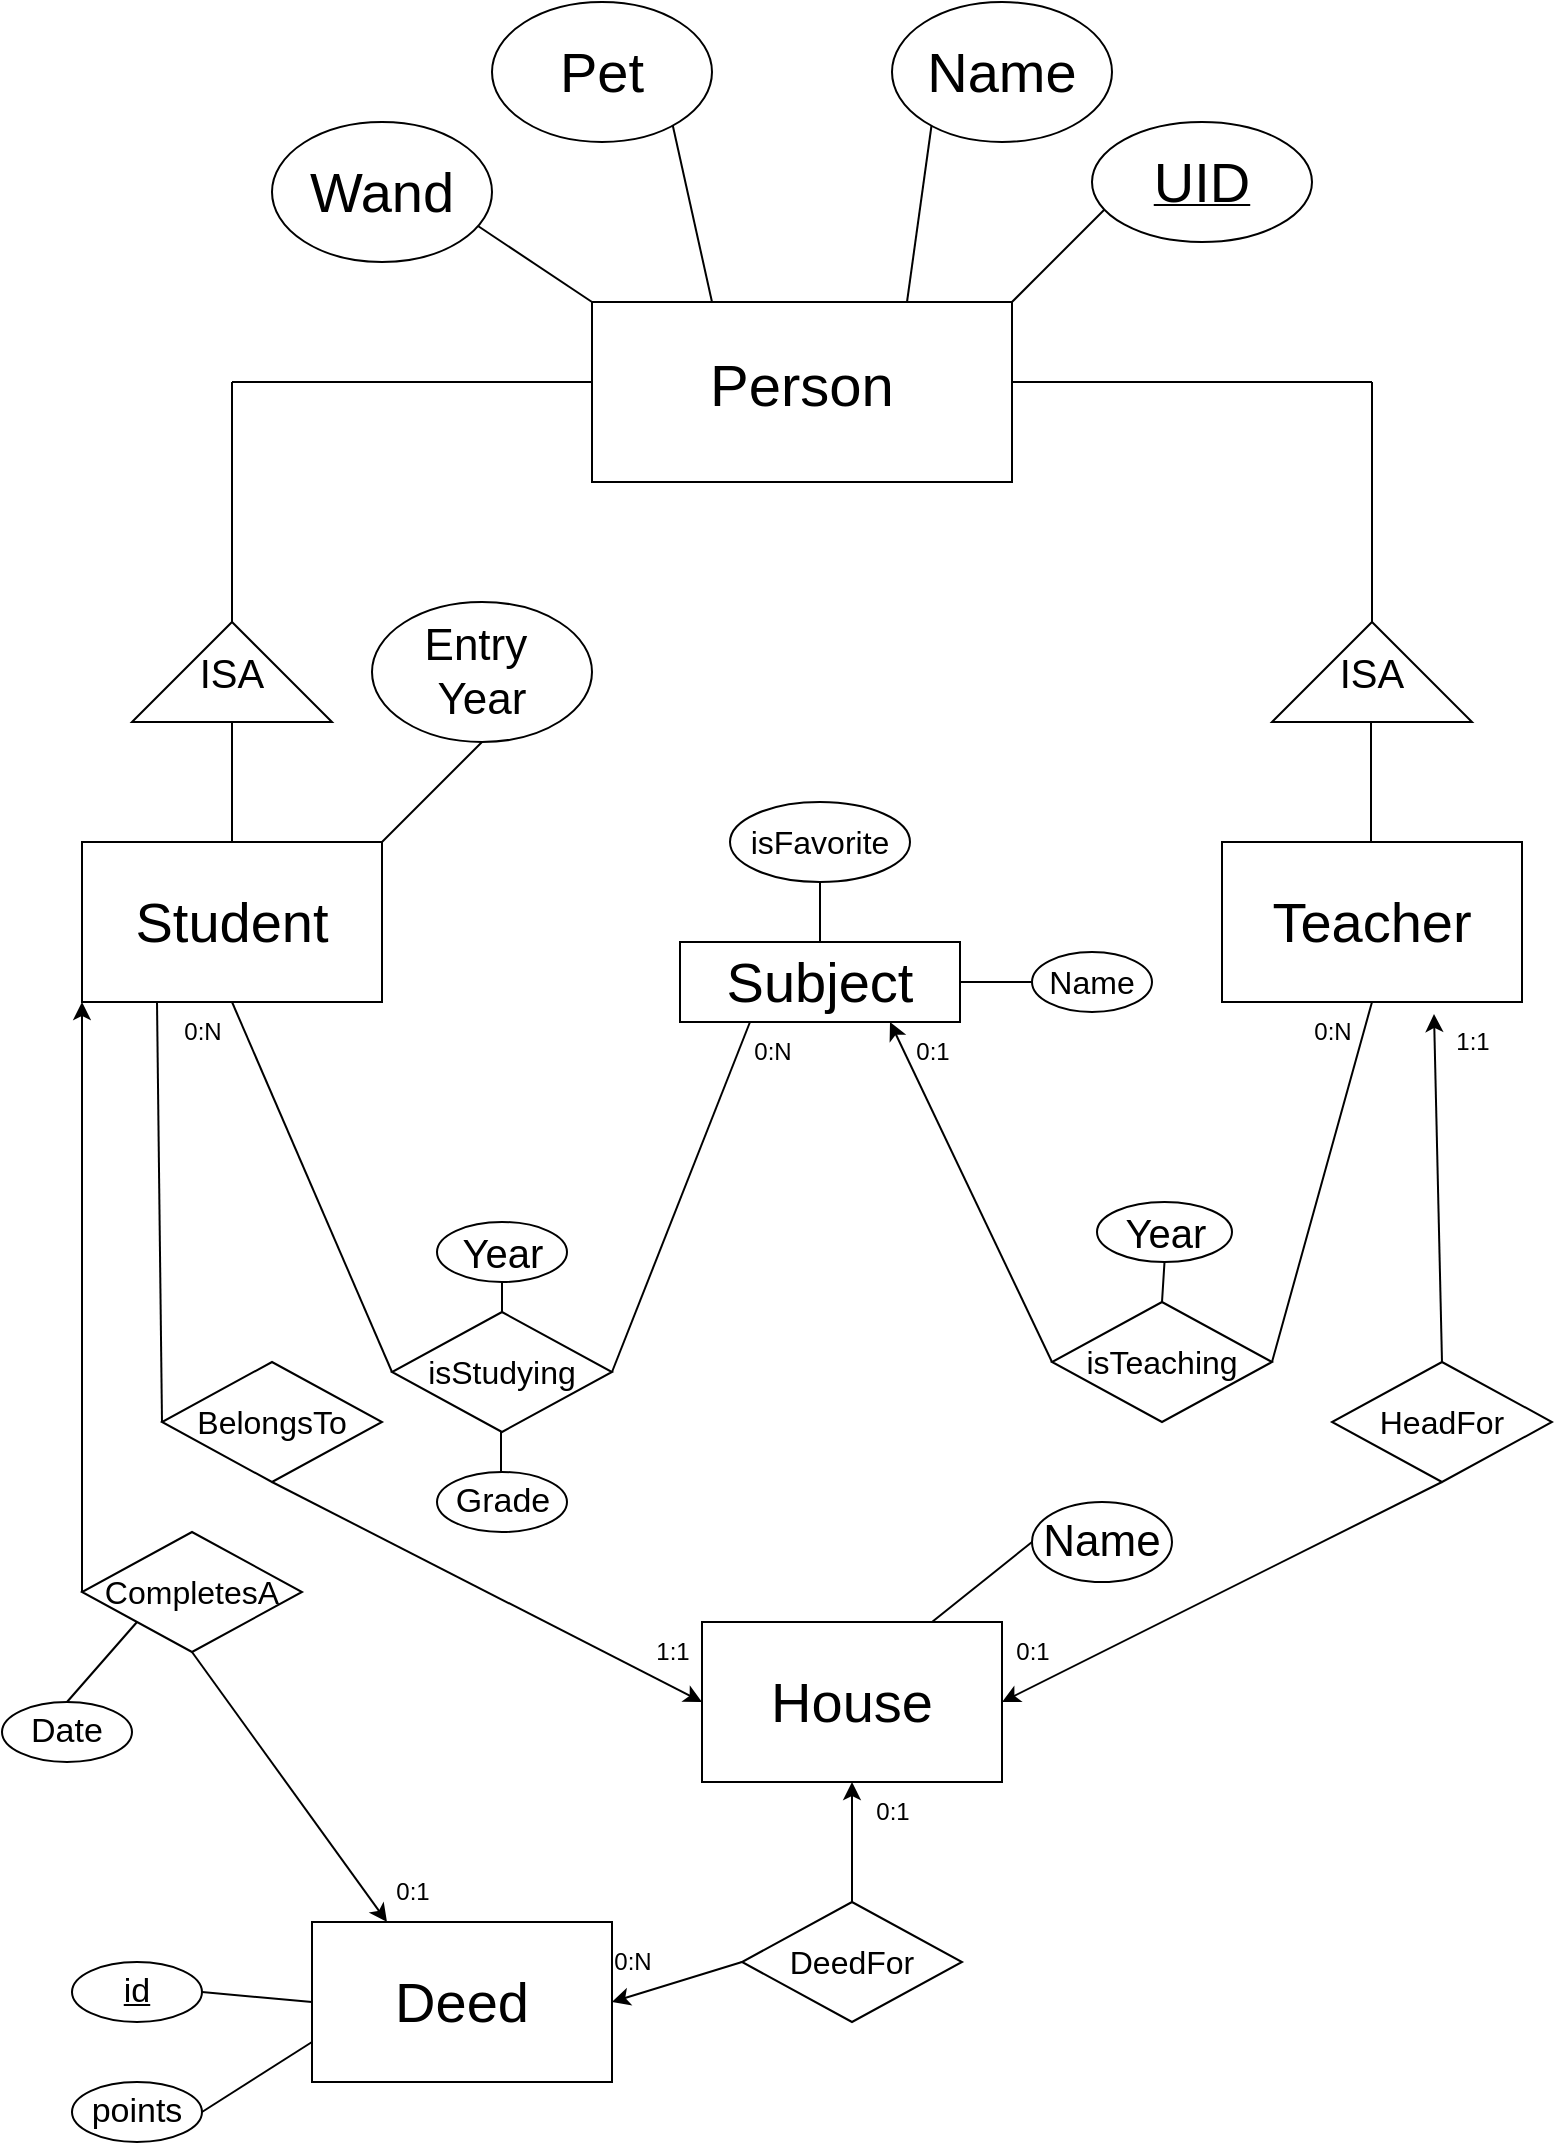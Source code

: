 <mxfile version="28.2.1">
  <diagram name="Page-1" id="wAsHe6x8NOMHR-FiojJh">
    <mxGraphModel dx="921" dy="596" grid="1" gridSize="10" guides="1" tooltips="1" connect="1" arrows="1" fold="1" page="1" pageScale="1" pageWidth="827" pageHeight="1169" math="0" shadow="0">
      <root>
        <mxCell id="0" />
        <mxCell id="1" parent="0" />
        <mxCell id="4F_UYYIf28MU5tTgGBiB-3" value="&lt;div style=&quot;line-height: 230%;&quot;&gt;&lt;font style=&quot;font-size: 29px;&quot;&gt;Person&lt;/font&gt;&lt;/div&gt;" style="rounded=0;whiteSpace=wrap;html=1;" parent="1" vertex="1">
          <mxGeometry x="300" y="200" width="210" height="90" as="geometry" />
        </mxCell>
        <mxCell id="4F_UYYIf28MU5tTgGBiB-6" value="" style="endArrow=none;html=1;rounded=0;" parent="1" edge="1">
          <mxGeometry width="50" height="50" relative="1" as="geometry">
            <mxPoint x="510" y="200" as="sourcePoint" />
            <mxPoint x="560" y="150" as="targetPoint" />
          </mxGeometry>
        </mxCell>
        <mxCell id="4F_UYYIf28MU5tTgGBiB-7" value="&lt;u&gt;&lt;font style=&quot;font-size: 28px;&quot;&gt;UID&lt;/font&gt;&lt;/u&gt;" style="ellipse;whiteSpace=wrap;html=1;" parent="1" vertex="1">
          <mxGeometry x="550" y="110" width="110" height="60" as="geometry" />
        </mxCell>
        <mxCell id="4F_UYYIf28MU5tTgGBiB-9" value="" style="endArrow=none;html=1;rounded=0;exitX=0.75;exitY=0;exitDx=0;exitDy=0;" parent="1" source="4F_UYYIf28MU5tTgGBiB-3" edge="1">
          <mxGeometry width="50" height="50" relative="1" as="geometry">
            <mxPoint x="390" y="260" as="sourcePoint" />
            <mxPoint x="470" y="110" as="targetPoint" />
          </mxGeometry>
        </mxCell>
        <mxCell id="4F_UYYIf28MU5tTgGBiB-10" value="&lt;font style=&quot;font-size: 28px;&quot;&gt;Name&lt;/font&gt;" style="ellipse;whiteSpace=wrap;html=1;" parent="1" vertex="1">
          <mxGeometry x="450" y="50" width="110" height="70" as="geometry" />
        </mxCell>
        <mxCell id="4F_UYYIf28MU5tTgGBiB-11" value="" style="endArrow=none;html=1;rounded=0;exitX=0.75;exitY=0;exitDx=0;exitDy=0;" parent="1" edge="1">
          <mxGeometry width="50" height="50" relative="1" as="geometry">
            <mxPoint x="360" y="200" as="sourcePoint" />
            <mxPoint x="340" y="110" as="targetPoint" />
          </mxGeometry>
        </mxCell>
        <mxCell id="4F_UYYIf28MU5tTgGBiB-12" value="&lt;font style=&quot;font-size: 28px;&quot;&gt;Pet&lt;/font&gt;" style="ellipse;whiteSpace=wrap;html=1;" parent="1" vertex="1">
          <mxGeometry x="250" y="50" width="110" height="70" as="geometry" />
        </mxCell>
        <mxCell id="4F_UYYIf28MU5tTgGBiB-13" value="" style="endArrow=none;html=1;rounded=0;exitX=0.75;exitY=0;exitDx=0;exitDy=0;" parent="1" edge="1">
          <mxGeometry width="50" height="50" relative="1" as="geometry">
            <mxPoint x="300" y="200" as="sourcePoint" />
            <mxPoint x="240" y="160" as="targetPoint" />
          </mxGeometry>
        </mxCell>
        <mxCell id="4F_UYYIf28MU5tTgGBiB-15" value="&lt;span style=&quot;font-size: 28px;&quot;&gt;Wand&lt;/span&gt;" style="ellipse;whiteSpace=wrap;html=1;" parent="1" vertex="1">
          <mxGeometry x="140" y="110" width="110" height="70" as="geometry" />
        </mxCell>
        <mxCell id="4F_UYYIf28MU5tTgGBiB-16" value="" style="endArrow=none;html=1;rounded=0;" parent="1" edge="1">
          <mxGeometry width="50" height="50" relative="1" as="geometry">
            <mxPoint x="120" y="240" as="sourcePoint" />
            <mxPoint x="300" y="240" as="targetPoint" />
          </mxGeometry>
        </mxCell>
        <mxCell id="4F_UYYIf28MU5tTgGBiB-17" value="" style="endArrow=none;html=1;rounded=0;" parent="1" edge="1">
          <mxGeometry width="50" height="50" relative="1" as="geometry">
            <mxPoint x="120" y="400" as="sourcePoint" />
            <mxPoint x="120" y="240" as="targetPoint" />
          </mxGeometry>
        </mxCell>
        <mxCell id="4F_UYYIf28MU5tTgGBiB-18" value="&lt;font style=&quot;line-height: 180%; font-size: 20px;&quot;&gt;ISA&lt;/font&gt;" style="triangle;whiteSpace=wrap;html=1;direction=north;" parent="1" vertex="1">
          <mxGeometry x="70" y="360" width="100" height="50" as="geometry" />
        </mxCell>
        <mxCell id="4F_UYYIf28MU5tTgGBiB-20" value="" style="endArrow=none;html=1;rounded=0;" parent="1" edge="1">
          <mxGeometry width="50" height="50" relative="1" as="geometry">
            <mxPoint x="120" y="470" as="sourcePoint" />
            <mxPoint x="120" y="410" as="targetPoint" />
          </mxGeometry>
        </mxCell>
        <mxCell id="4F_UYYIf28MU5tTgGBiB-21" value="&lt;font style=&quot;font-size: 28px;&quot;&gt;Student&lt;/font&gt;" style="rounded=0;whiteSpace=wrap;html=1;" parent="1" vertex="1">
          <mxGeometry x="45" y="470" width="150" height="80" as="geometry" />
        </mxCell>
        <mxCell id="4F_UYYIf28MU5tTgGBiB-22" value="" style="endArrow=none;html=1;rounded=0;" parent="1" edge="1">
          <mxGeometry width="50" height="50" relative="1" as="geometry">
            <mxPoint x="195" y="470" as="sourcePoint" />
            <mxPoint x="245" y="420" as="targetPoint" />
          </mxGeometry>
        </mxCell>
        <mxCell id="4F_UYYIf28MU5tTgGBiB-23" value="&lt;font style=&quot;font-size: 22px;&quot;&gt;Entry&amp;nbsp;&lt;/font&gt;&lt;div&gt;&lt;font style=&quot;font-size: 22px;&quot;&gt;Year&lt;/font&gt;&lt;/div&gt;" style="ellipse;whiteSpace=wrap;html=1;" parent="1" vertex="1">
          <mxGeometry x="190" y="350" width="110" height="70" as="geometry" />
        </mxCell>
        <mxCell id="4F_UYYIf28MU5tTgGBiB-24" value="" style="endArrow=none;html=1;rounded=0;" parent="1" edge="1">
          <mxGeometry width="50" height="50" relative="1" as="geometry">
            <mxPoint x="510" y="240" as="sourcePoint" />
            <mxPoint x="690" y="240" as="targetPoint" />
          </mxGeometry>
        </mxCell>
        <mxCell id="4F_UYYIf28MU5tTgGBiB-25" value="" style="endArrow=none;html=1;rounded=0;" parent="1" edge="1">
          <mxGeometry width="50" height="50" relative="1" as="geometry">
            <mxPoint x="690" y="400" as="sourcePoint" />
            <mxPoint x="690" y="240" as="targetPoint" />
          </mxGeometry>
        </mxCell>
        <mxCell id="4F_UYYIf28MU5tTgGBiB-26" value="&lt;font style=&quot;line-height: 180%; font-size: 20px;&quot;&gt;ISA&lt;/font&gt;" style="triangle;whiteSpace=wrap;html=1;direction=north;" parent="1" vertex="1">
          <mxGeometry x="640" y="360" width="100" height="50" as="geometry" />
        </mxCell>
        <mxCell id="4F_UYYIf28MU5tTgGBiB-29" value="" style="endArrow=none;html=1;rounded=0;" parent="1" edge="1">
          <mxGeometry width="50" height="50" relative="1" as="geometry">
            <mxPoint x="689.5" y="470" as="sourcePoint" />
            <mxPoint x="689.5" y="410" as="targetPoint" />
          </mxGeometry>
        </mxCell>
        <mxCell id="4F_UYYIf28MU5tTgGBiB-30" value="&lt;font style=&quot;font-size: 28px;&quot;&gt;Teacher&lt;/font&gt;" style="rounded=0;whiteSpace=wrap;html=1;" parent="1" vertex="1">
          <mxGeometry x="615" y="470" width="150" height="80" as="geometry" />
        </mxCell>
        <mxCell id="4F_UYYIf28MU5tTgGBiB-31" value="&lt;font style=&quot;font-size: 28px;&quot;&gt;House&lt;/font&gt;" style="rounded=0;whiteSpace=wrap;html=1;" parent="1" vertex="1">
          <mxGeometry x="355" y="860" width="150" height="80" as="geometry" />
        </mxCell>
        <mxCell id="4F_UYYIf28MU5tTgGBiB-32" value="" style="endArrow=none;html=1;rounded=0;entryX=0;entryY=0.5;entryDx=0;entryDy=0;" parent="1" target="4F_UYYIf28MU5tTgGBiB-33" edge="1">
          <mxGeometry width="50" height="50" relative="1" as="geometry">
            <mxPoint x="470" y="860" as="sourcePoint" />
            <mxPoint x="520" y="810" as="targetPoint" />
          </mxGeometry>
        </mxCell>
        <mxCell id="4F_UYYIf28MU5tTgGBiB-33" value="&lt;span style=&quot;font-size: 22px;&quot;&gt;Name&lt;/span&gt;" style="ellipse;whiteSpace=wrap;html=1;" parent="1" vertex="1">
          <mxGeometry x="520" y="800" width="70" height="40" as="geometry" />
        </mxCell>
        <mxCell id="4F_UYYIf28MU5tTgGBiB-34" value="&lt;font style=&quot;font-size: 16px;&quot;&gt;BelongsTo&lt;/font&gt;" style="rhombus;whiteSpace=wrap;html=1;" parent="1" vertex="1">
          <mxGeometry x="85" y="730" width="110" height="60" as="geometry" />
        </mxCell>
        <mxCell id="4F_UYYIf28MU5tTgGBiB-35" value="" style="endArrow=none;html=1;rounded=0;entryX=0;entryY=0.5;entryDx=0;entryDy=0;exitX=0.25;exitY=1;exitDx=0;exitDy=0;" parent="1" source="4F_UYYIf28MU5tTgGBiB-21" target="4F_UYYIf28MU5tTgGBiB-34" edge="1">
          <mxGeometry width="50" height="50" relative="1" as="geometry">
            <mxPoint x="200" y="520" as="sourcePoint" />
            <mxPoint x="240" y="470" as="targetPoint" />
          </mxGeometry>
        </mxCell>
        <mxCell id="4F_UYYIf28MU5tTgGBiB-37" value="" style="endArrow=classic;html=1;rounded=0;entryX=0;entryY=0.5;entryDx=0;entryDy=0;exitX=0.5;exitY=1;exitDx=0;exitDy=0;" parent="1" source="4F_UYYIf28MU5tTgGBiB-34" target="4F_UYYIf28MU5tTgGBiB-31" edge="1">
          <mxGeometry width="50" height="50" relative="1" as="geometry">
            <mxPoint x="195" y="760" as="sourcePoint" />
            <mxPoint x="414" y="880" as="targetPoint" />
          </mxGeometry>
        </mxCell>
        <mxCell id="4F_UYYIf28MU5tTgGBiB-38" value="1:1" style="text;html=1;align=center;verticalAlign=middle;resizable=0;points=[];autosize=1;strokeColor=none;fillColor=none;" parent="1" vertex="1">
          <mxGeometry x="320" y="860" width="40" height="30" as="geometry" />
        </mxCell>
        <mxCell id="4F_UYYIf28MU5tTgGBiB-39" value="0:N" style="text;html=1;align=center;verticalAlign=middle;resizable=0;points=[];autosize=1;strokeColor=none;fillColor=none;" parent="1" vertex="1">
          <mxGeometry x="85" y="550" width="40" height="30" as="geometry" />
        </mxCell>
        <mxCell id="4F_UYYIf28MU5tTgGBiB-40" value="&lt;font style=&quot;font-size: 16px;&quot;&gt;HeadFor&lt;/font&gt;" style="rhombus;whiteSpace=wrap;html=1;" parent="1" vertex="1">
          <mxGeometry x="670" y="730" width="110" height="60" as="geometry" />
        </mxCell>
        <mxCell id="4F_UYYIf28MU5tTgGBiB-44" value="" style="endArrow=classic;html=1;rounded=0;entryX=0.025;entryY=0.033;entryDx=0;entryDy=0;entryPerimeter=0;exitX=0.5;exitY=0;exitDx=0;exitDy=0;" parent="1" source="4F_UYYIf28MU5tTgGBiB-40" target="4F_UYYIf28MU5tTgGBiB-45" edge="1">
          <mxGeometry width="50" height="50" relative="1" as="geometry">
            <mxPoint x="719.997" y="737.5" as="sourcePoint" />
            <mxPoint x="689.58" y="555" as="targetPoint" />
          </mxGeometry>
        </mxCell>
        <mxCell id="4F_UYYIf28MU5tTgGBiB-45" value="1:1" style="text;html=1;align=center;verticalAlign=middle;resizable=0;points=[];autosize=1;strokeColor=none;fillColor=none;" parent="1" vertex="1">
          <mxGeometry x="720" y="555" width="40" height="30" as="geometry" />
        </mxCell>
        <mxCell id="4F_UYYIf28MU5tTgGBiB-47" value="" style="endArrow=classic;html=1;rounded=0;entryX=1;entryY=0.5;entryDx=0;entryDy=0;exitX=0.5;exitY=1;exitDx=0;exitDy=0;" parent="1" source="4F_UYYIf28MU5tTgGBiB-40" target="4F_UYYIf28MU5tTgGBiB-31" edge="1">
          <mxGeometry width="50" height="50" relative="1" as="geometry">
            <mxPoint x="450" y="520" as="sourcePoint" />
            <mxPoint x="495" y="450" as="targetPoint" />
          </mxGeometry>
        </mxCell>
        <mxCell id="4F_UYYIf28MU5tTgGBiB-48" value="0:1" style="text;html=1;align=center;verticalAlign=middle;resizable=0;points=[];autosize=1;strokeColor=none;fillColor=none;" parent="1" vertex="1">
          <mxGeometry x="500" y="860" width="40" height="30" as="geometry" />
        </mxCell>
        <mxCell id="4F_UYYIf28MU5tTgGBiB-50" value="&lt;font style=&quot;font-size: 28px;&quot;&gt;Subject&lt;/font&gt;" style="rounded=0;whiteSpace=wrap;html=1;" parent="1" vertex="1">
          <mxGeometry x="344" y="520" width="140" height="40" as="geometry" />
        </mxCell>
        <mxCell id="4F_UYYIf28MU5tTgGBiB-51" value="" style="endArrow=none;html=1;rounded=0;exitX=0.5;exitY=1;exitDx=0;exitDy=0;entryX=0;entryY=0.5;entryDx=0;entryDy=0;" parent="1" source="4F_UYYIf28MU5tTgGBiB-21" target="4F_UYYIf28MU5tTgGBiB-52" edge="1">
          <mxGeometry width="50" height="50" relative="1" as="geometry">
            <mxPoint x="240" y="550" as="sourcePoint" />
            <mxPoint x="200" y="620" as="targetPoint" />
          </mxGeometry>
        </mxCell>
        <mxCell id="4F_UYYIf28MU5tTgGBiB-52" value="&lt;font style=&quot;font-size: 16px;&quot;&gt;isStudying&lt;/font&gt;" style="rhombus;whiteSpace=wrap;html=1;" parent="1" vertex="1">
          <mxGeometry x="200" y="705" width="110" height="60" as="geometry" />
        </mxCell>
        <mxCell id="4F_UYYIf28MU5tTgGBiB-53" value="&lt;font style=&quot;font-size: 20px;&quot;&gt;Year&lt;/font&gt;" style="ellipse;whiteSpace=wrap;html=1;" parent="1" vertex="1">
          <mxGeometry x="222.5" y="660" width="65" height="30" as="geometry" />
        </mxCell>
        <mxCell id="4F_UYYIf28MU5tTgGBiB-54" value="" style="endArrow=none;html=1;rounded=0;exitX=0.5;exitY=1;exitDx=0;exitDy=0;entryX=0.5;entryY=0;entryDx=0;entryDy=0;" parent="1" source="4F_UYYIf28MU5tTgGBiB-53" target="4F_UYYIf28MU5tTgGBiB-52" edge="1">
          <mxGeometry width="50" height="50" relative="1" as="geometry">
            <mxPoint x="380" y="735" as="sourcePoint" />
            <mxPoint x="430" y="685" as="targetPoint" />
          </mxGeometry>
        </mxCell>
        <mxCell id="4F_UYYIf28MU5tTgGBiB-55" value="" style="endArrow=none;html=1;rounded=0;exitX=0.5;exitY=1;exitDx=0;exitDy=0;entryX=0.5;entryY=0;entryDx=0;entryDy=0;" parent="1" edge="1">
          <mxGeometry width="50" height="50" relative="1" as="geometry">
            <mxPoint x="254.5" y="765" as="sourcePoint" />
            <mxPoint x="254.5" y="795" as="targetPoint" />
          </mxGeometry>
        </mxCell>
        <mxCell id="4F_UYYIf28MU5tTgGBiB-56" value="&lt;font style=&quot;font-size: 17px;&quot;&gt;Grade&lt;/font&gt;" style="ellipse;whiteSpace=wrap;html=1;" parent="1" vertex="1">
          <mxGeometry x="222.5" y="785" width="65" height="30" as="geometry" />
        </mxCell>
        <mxCell id="4F_UYYIf28MU5tTgGBiB-57" value="" style="endArrow=none;html=1;rounded=0;entryX=0.25;entryY=1;entryDx=0;entryDy=0;exitX=1;exitY=0.5;exitDx=0;exitDy=0;" parent="1" source="4F_UYYIf28MU5tTgGBiB-52" target="4F_UYYIf28MU5tTgGBiB-50" edge="1">
          <mxGeometry width="50" height="50" relative="1" as="geometry">
            <mxPoint x="260" y="660" as="sourcePoint" />
            <mxPoint x="310" y="610" as="targetPoint" />
          </mxGeometry>
        </mxCell>
        <mxCell id="4F_UYYIf28MU5tTgGBiB-58" value="0:N" style="text;html=1;align=center;verticalAlign=middle;resizable=0;points=[];autosize=1;strokeColor=none;fillColor=none;" parent="1" vertex="1">
          <mxGeometry x="370" y="560" width="40" height="30" as="geometry" />
        </mxCell>
        <mxCell id="4F_UYYIf28MU5tTgGBiB-61" style="edgeStyle=orthogonalEdgeStyle;rounded=0;orthogonalLoop=1;jettySize=auto;html=1;exitX=0.5;exitY=1;exitDx=0;exitDy=0;" parent="1" source="4F_UYYIf28MU5tTgGBiB-33" target="4F_UYYIf28MU5tTgGBiB-33" edge="1">
          <mxGeometry relative="1" as="geometry" />
        </mxCell>
        <mxCell id="4F_UYYIf28MU5tTgGBiB-62" value="&lt;font style=&quot;font-size: 16px;&quot;&gt;Name&lt;/font&gt;" style="ellipse;whiteSpace=wrap;html=1;" parent="1" vertex="1">
          <mxGeometry x="520" y="525" width="60" height="30" as="geometry" />
        </mxCell>
        <mxCell id="4F_UYYIf28MU5tTgGBiB-66" value="" style="endArrow=none;html=1;rounded=0;exitX=1;exitY=0.5;exitDx=0;exitDy=0;entryX=0;entryY=0.5;entryDx=0;entryDy=0;" parent="1" source="4F_UYYIf28MU5tTgGBiB-50" target="4F_UYYIf28MU5tTgGBiB-62" edge="1">
          <mxGeometry width="50" height="50" relative="1" as="geometry">
            <mxPoint x="470" y="585" as="sourcePoint" />
            <mxPoint x="520" y="535" as="targetPoint" />
          </mxGeometry>
        </mxCell>
        <mxCell id="4F_UYYIf28MU5tTgGBiB-74" value="&lt;font style=&quot;font-size: 16px;&quot;&gt;isFavorite&lt;/font&gt;" style="ellipse;whiteSpace=wrap;html=1;" parent="1" vertex="1">
          <mxGeometry x="369" y="450" width="90" height="40" as="geometry" />
        </mxCell>
        <mxCell id="4F_UYYIf28MU5tTgGBiB-75" value="" style="endArrow=none;html=1;rounded=0;exitX=0.5;exitY=0;exitDx=0;exitDy=0;entryX=0.5;entryY=1;entryDx=0;entryDy=0;" parent="1" source="4F_UYYIf28MU5tTgGBiB-50" target="4F_UYYIf28MU5tTgGBiB-74" edge="1">
          <mxGeometry width="50" height="50" relative="1" as="geometry">
            <mxPoint x="429.5" y="660" as="sourcePoint" />
            <mxPoint x="429.5" y="605" as="targetPoint" />
          </mxGeometry>
        </mxCell>
        <mxCell id="4F_UYYIf28MU5tTgGBiB-77" value="" style="endArrow=none;html=1;rounded=0;exitX=0.5;exitY=1;exitDx=0;exitDy=0;entryX=1;entryY=0.5;entryDx=0;entryDy=0;" parent="1" source="4F_UYYIf28MU5tTgGBiB-30" target="4F_UYYIf28MU5tTgGBiB-78" edge="1">
          <mxGeometry width="50" height="50" relative="1" as="geometry">
            <mxPoint x="590" y="570" as="sourcePoint" />
            <mxPoint x="650" y="730" as="targetPoint" />
          </mxGeometry>
        </mxCell>
        <mxCell id="4F_UYYIf28MU5tTgGBiB-78" value="&lt;font style=&quot;font-size: 16px;&quot;&gt;isTeaching&lt;/font&gt;" style="rhombus;whiteSpace=wrap;html=1;" parent="1" vertex="1">
          <mxGeometry x="530" y="700" width="110" height="60" as="geometry" />
        </mxCell>
        <mxCell id="4F_UYYIf28MU5tTgGBiB-80" value="" style="endArrow=classic;html=1;rounded=0;exitX=0;exitY=0.5;exitDx=0;exitDy=0;entryX=0.75;entryY=1;entryDx=0;entryDy=0;" parent="1" source="4F_UYYIf28MU5tTgGBiB-78" target="4F_UYYIf28MU5tTgGBiB-50" edge="1">
          <mxGeometry width="50" height="50" relative="1" as="geometry">
            <mxPoint x="380" y="660" as="sourcePoint" />
            <mxPoint x="430" y="610" as="targetPoint" />
          </mxGeometry>
        </mxCell>
        <mxCell id="4F_UYYIf28MU5tTgGBiB-81" value="0:1" style="text;html=1;align=center;verticalAlign=middle;resizable=0;points=[];autosize=1;strokeColor=none;fillColor=none;" parent="1" vertex="1">
          <mxGeometry x="450" y="560" width="40" height="30" as="geometry" />
        </mxCell>
        <mxCell id="4F_UYYIf28MU5tTgGBiB-82" value="&lt;font style=&quot;font-size: 20px;&quot;&gt;Year&lt;/font&gt;" style="ellipse;whiteSpace=wrap;html=1;" parent="1" vertex="1">
          <mxGeometry x="552.5" y="650" width="67.5" height="30" as="geometry" />
        </mxCell>
        <mxCell id="4F_UYYIf28MU5tTgGBiB-84" value="0:N" style="text;html=1;align=center;verticalAlign=middle;resizable=0;points=[];autosize=1;strokeColor=none;fillColor=none;" parent="1" vertex="1">
          <mxGeometry x="650" y="550" width="40" height="30" as="geometry" />
        </mxCell>
        <mxCell id="4F_UYYIf28MU5tTgGBiB-86" value="" style="endArrow=classic;html=1;rounded=0;entryX=0;entryY=1;entryDx=0;entryDy=0;exitX=0;exitY=0.5;exitDx=0;exitDy=0;" parent="1" source="4F_UYYIf28MU5tTgGBiB-87" target="4F_UYYIf28MU5tTgGBiB-21" edge="1">
          <mxGeometry width="50" height="50" relative="1" as="geometry">
            <mxPoint x="45" y="850" as="sourcePoint" />
            <mxPoint x="430" y="770" as="targetPoint" />
          </mxGeometry>
        </mxCell>
        <mxCell id="4F_UYYIf28MU5tTgGBiB-87" value="&lt;font size=&quot;3&quot;&gt;CompletesA&lt;/font&gt;" style="rhombus;whiteSpace=wrap;html=1;" parent="1" vertex="1">
          <mxGeometry x="45" y="815" width="110" height="60" as="geometry" />
        </mxCell>
        <mxCell id="4F_UYYIf28MU5tTgGBiB-88" value="" style="endArrow=none;html=1;rounded=0;entryX=0;entryY=1;entryDx=0;entryDy=0;exitX=0.5;exitY=0;exitDx=0;exitDy=0;" parent="1" source="4F_UYYIf28MU5tTgGBiB-90" target="4F_UYYIf28MU5tTgGBiB-87" edge="1">
          <mxGeometry width="50" height="50" relative="1" as="geometry">
            <mxPoint x="50" y="890" as="sourcePoint" />
            <mxPoint x="50" y="910" as="targetPoint" />
          </mxGeometry>
        </mxCell>
        <mxCell id="4F_UYYIf28MU5tTgGBiB-90" value="&lt;font style=&quot;font-size: 17px;&quot;&gt;Date&lt;/font&gt;" style="ellipse;whiteSpace=wrap;html=1;" parent="1" vertex="1">
          <mxGeometry x="5" y="900" width="65" height="30" as="geometry" />
        </mxCell>
        <mxCell id="4F_UYYIf28MU5tTgGBiB-92" value="&lt;font style=&quot;font-size: 28px;&quot;&gt;Deed&lt;/font&gt;" style="rounded=0;whiteSpace=wrap;html=1;" parent="1" vertex="1">
          <mxGeometry x="160" y="1010" width="150" height="80" as="geometry" />
        </mxCell>
        <mxCell id="4F_UYYIf28MU5tTgGBiB-93" value="" style="endArrow=classic;html=1;rounded=0;exitX=0.5;exitY=1;exitDx=0;exitDy=0;entryX=0.25;entryY=0;entryDx=0;entryDy=0;" parent="1" source="4F_UYYIf28MU5tTgGBiB-87" target="4F_UYYIf28MU5tTgGBiB-92" edge="1">
          <mxGeometry width="50" height="50" relative="1" as="geometry">
            <mxPoint x="380" y="880" as="sourcePoint" />
            <mxPoint x="430" y="830" as="targetPoint" />
          </mxGeometry>
        </mxCell>
        <mxCell id="4F_UYYIf28MU5tTgGBiB-94" value="0:1" style="text;html=1;align=center;verticalAlign=middle;resizable=0;points=[];autosize=1;strokeColor=none;fillColor=none;" parent="1" vertex="1">
          <mxGeometry x="190" y="980" width="40" height="30" as="geometry" />
        </mxCell>
        <mxCell id="4F_UYYIf28MU5tTgGBiB-95" value="&lt;span style=&quot;font-size: 17px;&quot;&gt;&lt;u&gt;id&lt;/u&gt;&lt;/span&gt;" style="ellipse;whiteSpace=wrap;html=1;" parent="1" vertex="1">
          <mxGeometry x="40" y="1030" width="65" height="30" as="geometry" />
        </mxCell>
        <mxCell id="4F_UYYIf28MU5tTgGBiB-97" value="" style="endArrow=none;html=1;rounded=0;exitX=1;exitY=0.5;exitDx=0;exitDy=0;entryX=0;entryY=0.5;entryDx=0;entryDy=0;" parent="1" source="4F_UYYIf28MU5tTgGBiB-95" target="4F_UYYIf28MU5tTgGBiB-92" edge="1">
          <mxGeometry width="50" height="50" relative="1" as="geometry">
            <mxPoint x="380" y="980" as="sourcePoint" />
            <mxPoint x="430" y="930" as="targetPoint" />
          </mxGeometry>
        </mxCell>
        <mxCell id="4F_UYYIf28MU5tTgGBiB-98" value="&lt;span style=&quot;font-size: 17px;&quot;&gt;points&lt;/span&gt;" style="ellipse;whiteSpace=wrap;html=1;" parent="1" vertex="1">
          <mxGeometry x="40" y="1090" width="65" height="30" as="geometry" />
        </mxCell>
        <mxCell id="4F_UYYIf28MU5tTgGBiB-99" value="" style="endArrow=none;html=1;rounded=0;exitX=1;exitY=0.5;exitDx=0;exitDy=0;entryX=0;entryY=0.75;entryDx=0;entryDy=0;" parent="1" source="4F_UYYIf28MU5tTgGBiB-98" target="4F_UYYIf28MU5tTgGBiB-92" edge="1">
          <mxGeometry width="50" height="50" relative="1" as="geometry">
            <mxPoint x="120" y="1040" as="sourcePoint" />
            <mxPoint x="175" y="1045" as="targetPoint" />
          </mxGeometry>
        </mxCell>
        <mxCell id="4F_UYYIf28MU5tTgGBiB-100" value="&lt;font style=&quot;font-size: 16px;&quot;&gt;DeedFor&lt;/font&gt;" style="rhombus;whiteSpace=wrap;html=1;" parent="1" vertex="1">
          <mxGeometry x="375" y="1000" width="110" height="60" as="geometry" />
        </mxCell>
        <mxCell id="4F_UYYIf28MU5tTgGBiB-101" value="" style="endArrow=classic;html=1;rounded=0;exitX=0.5;exitY=0;exitDx=0;exitDy=0;entryX=0.5;entryY=1;entryDx=0;entryDy=0;" parent="1" source="4F_UYYIf28MU5tTgGBiB-100" target="4F_UYYIf28MU5tTgGBiB-31" edge="1">
          <mxGeometry width="50" height="50" relative="1" as="geometry">
            <mxPoint x="170" y="980" as="sourcePoint" />
            <mxPoint x="268" y="1115" as="targetPoint" />
          </mxGeometry>
        </mxCell>
        <mxCell id="4F_UYYIf28MU5tTgGBiB-102" value="0:1" style="text;html=1;align=center;verticalAlign=middle;resizable=0;points=[];autosize=1;strokeColor=none;fillColor=none;" parent="1" vertex="1">
          <mxGeometry x="430" y="940" width="40" height="30" as="geometry" />
        </mxCell>
        <mxCell id="4F_UYYIf28MU5tTgGBiB-103" value="" style="endArrow=classic;html=1;rounded=0;exitX=0;exitY=0.5;exitDx=0;exitDy=0;entryX=1;entryY=0.5;entryDx=0;entryDy=0;" parent="1" source="4F_UYYIf28MU5tTgGBiB-100" target="4F_UYYIf28MU5tTgGBiB-92" edge="1">
          <mxGeometry width="50" height="50" relative="1" as="geometry">
            <mxPoint x="380" y="1020" as="sourcePoint" />
            <mxPoint x="430" y="970" as="targetPoint" />
          </mxGeometry>
        </mxCell>
        <mxCell id="4F_UYYIf28MU5tTgGBiB-104" value="0:N" style="text;html=1;align=center;verticalAlign=middle;resizable=0;points=[];autosize=1;strokeColor=none;fillColor=none;" parent="1" vertex="1">
          <mxGeometry x="300" y="1015" width="40" height="30" as="geometry" />
        </mxCell>
        <mxCell id="IBz2gKsZxdDZvviABwcV-2" value="" style="endArrow=none;html=1;rounded=0;exitX=0.5;exitY=1;exitDx=0;exitDy=0;entryX=0.5;entryY=0;entryDx=0;entryDy=0;" edge="1" parent="1" source="4F_UYYIf28MU5tTgGBiB-82" target="4F_UYYIf28MU5tTgGBiB-78">
          <mxGeometry width="50" height="50" relative="1" as="geometry">
            <mxPoint x="400" y="730" as="sourcePoint" />
            <mxPoint x="400" y="745" as="targetPoint" />
          </mxGeometry>
        </mxCell>
      </root>
    </mxGraphModel>
  </diagram>
</mxfile>
